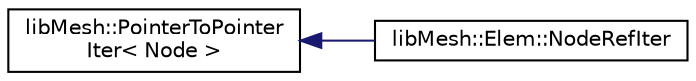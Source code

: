 digraph "类继承关系图"
{
 // INTERACTIVE_SVG=YES
  edge [fontname="Helvetica",fontsize="10",labelfontname="Helvetica",labelfontsize="10"];
  node [fontname="Helvetica",fontsize="10",shape=record];
  rankdir="LR";
  Node1 [label="libMesh::PointerToPointer\lIter\< Node \>",height=0.2,width=0.4,color="black", fillcolor="white", style="filled",URL="$classlibMesh_1_1PointerToPointerIter.html"];
  Node1 -> Node2 [dir="back",color="midnightblue",fontsize="10",style="solid",fontname="Helvetica"];
  Node2 [label="libMesh::Elem::NodeRefIter",height=0.2,width=0.4,color="black", fillcolor="white", style="filled",URL="$classlibMesh_1_1Elem_1_1NodeRefIter.html"];
}
